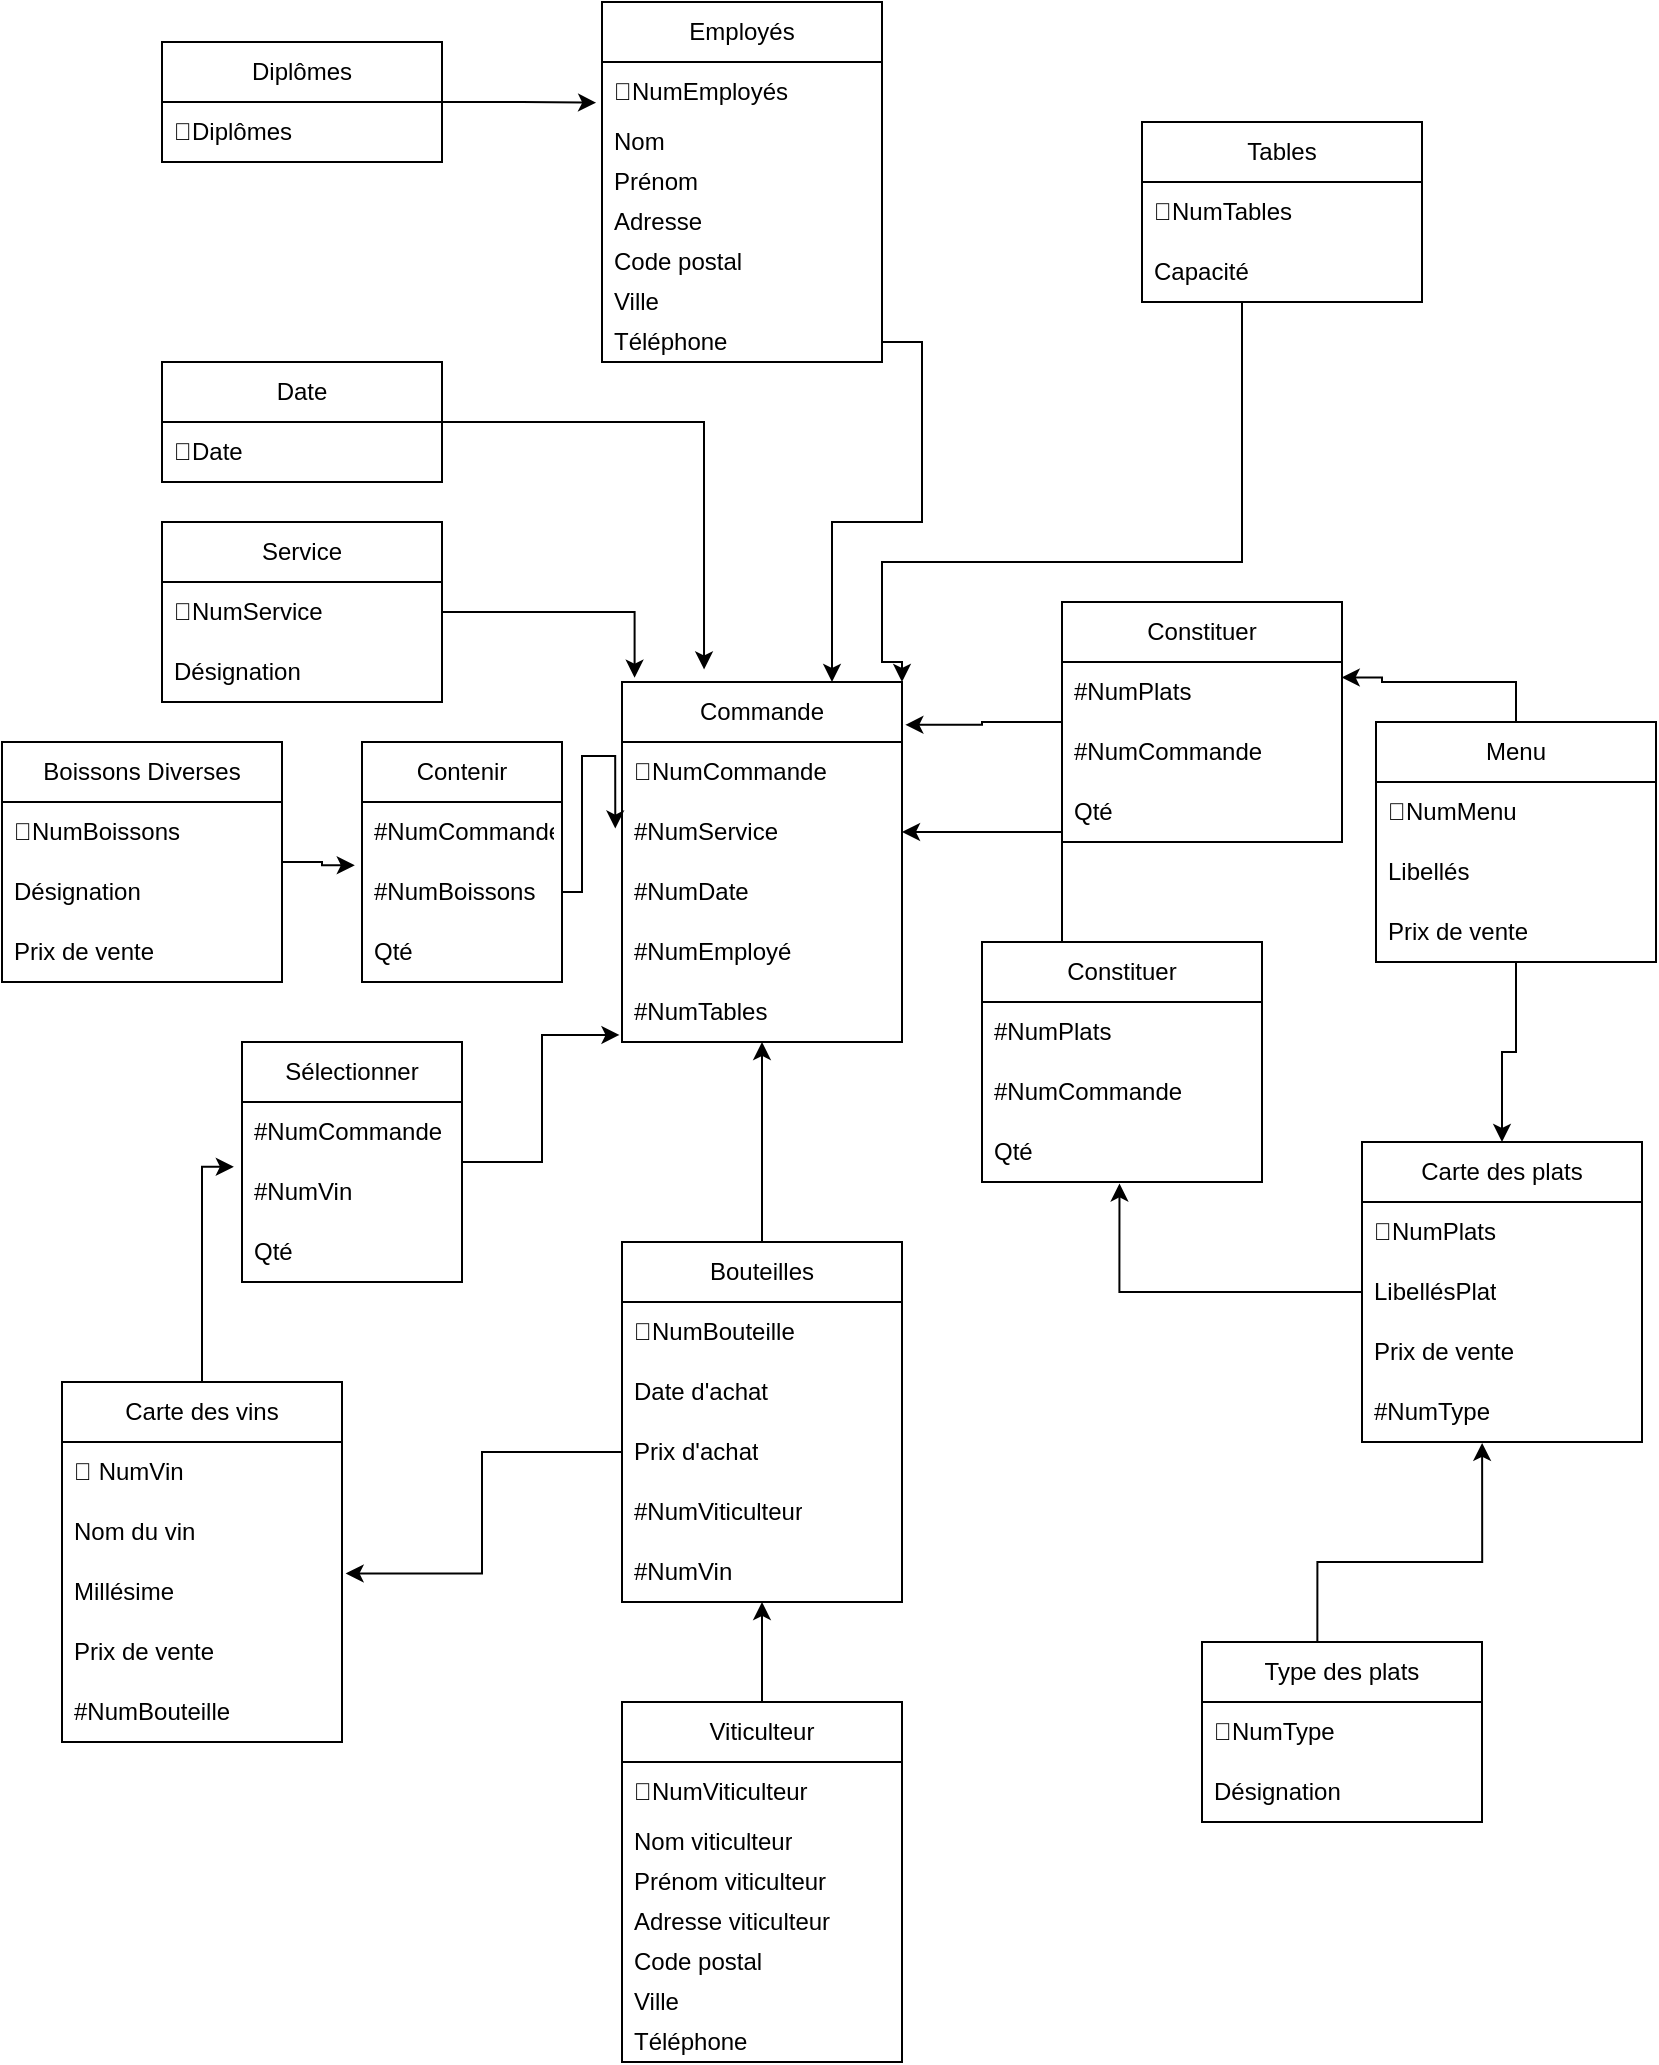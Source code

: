 <mxfile version="21.6.3" type="device">
  <diagram name="Page-1" id="NfOUrTeq0rV5Aat35N8m">
    <mxGraphModel dx="1917" dy="863" grid="1" gridSize="10" guides="1" tooltips="1" connect="1" arrows="1" fold="1" page="1" pageScale="1" pageWidth="827" pageHeight="1169" math="0" shadow="0">
      <root>
        <mxCell id="0" />
        <mxCell id="1" parent="0" />
        <mxCell id="I_y_-d5DrggXX2iTpF_o-89" style="edgeStyle=orthogonalEdgeStyle;rounded=0;orthogonalLoop=1;jettySize=auto;html=1;entryX=0.5;entryY=1;entryDx=0;entryDy=0;entryPerimeter=0;" edge="1" parent="1" source="I_y_-d5DrggXX2iTpF_o-2" target="I_y_-d5DrggXX2iTpF_o-83">
          <mxGeometry relative="1" as="geometry" />
        </mxCell>
        <mxCell id="I_y_-d5DrggXX2iTpF_o-2" value="Viticulteur" style="swimlane;fontStyle=0;childLayout=stackLayout;horizontal=1;startSize=30;horizontalStack=0;resizeParent=1;resizeParentMax=0;resizeLast=0;collapsible=1;marginBottom=0;whiteSpace=wrap;html=1;" vertex="1" parent="1">
          <mxGeometry x="310" y="890" width="140" height="180" as="geometry" />
        </mxCell>
        <mxCell id="I_y_-d5DrggXX2iTpF_o-4" value="🔑NumViticulteur" style="text;strokeColor=none;fillColor=none;align=left;verticalAlign=middle;spacingLeft=4;spacingRight=4;overflow=hidden;points=[[0,0.5],[1,0.5]];portConstraint=eastwest;rotatable=0;whiteSpace=wrap;html=1;" vertex="1" parent="I_y_-d5DrggXX2iTpF_o-2">
          <mxGeometry y="30" width="140" height="30" as="geometry" />
        </mxCell>
        <mxCell id="I_y_-d5DrggXX2iTpF_o-5" value="Nom viticulteur" style="text;strokeColor=none;fillColor=none;align=left;verticalAlign=middle;spacingLeft=4;spacingRight=4;overflow=hidden;points=[[0,0.5],[1,0.5]];portConstraint=eastwest;rotatable=0;whiteSpace=wrap;html=1;" vertex="1" parent="I_y_-d5DrggXX2iTpF_o-2">
          <mxGeometry y="60" width="140" height="20" as="geometry" />
        </mxCell>
        <mxCell id="I_y_-d5DrggXX2iTpF_o-9" value="Prénom viticulteur" style="text;strokeColor=none;fillColor=none;align=left;verticalAlign=middle;spacingLeft=4;spacingRight=4;overflow=hidden;points=[[0,0.5],[1,0.5]];portConstraint=eastwest;rotatable=0;whiteSpace=wrap;html=1;" vertex="1" parent="I_y_-d5DrggXX2iTpF_o-2">
          <mxGeometry y="80" width="140" height="20" as="geometry" />
        </mxCell>
        <mxCell id="I_y_-d5DrggXX2iTpF_o-10" value="Adresse viticulteur" style="text;strokeColor=none;fillColor=none;align=left;verticalAlign=middle;spacingLeft=4;spacingRight=4;overflow=hidden;points=[[0,0.5],[1,0.5]];portConstraint=eastwest;rotatable=0;whiteSpace=wrap;html=1;" vertex="1" parent="I_y_-d5DrggXX2iTpF_o-2">
          <mxGeometry y="100" width="140" height="20" as="geometry" />
        </mxCell>
        <mxCell id="I_y_-d5DrggXX2iTpF_o-11" value="Code postal" style="text;strokeColor=none;fillColor=none;align=left;verticalAlign=middle;spacingLeft=4;spacingRight=4;overflow=hidden;points=[[0,0.5],[1,0.5]];portConstraint=eastwest;rotatable=0;whiteSpace=wrap;html=1;" vertex="1" parent="I_y_-d5DrggXX2iTpF_o-2">
          <mxGeometry y="120" width="140" height="20" as="geometry" />
        </mxCell>
        <mxCell id="I_y_-d5DrggXX2iTpF_o-12" value="Ville" style="text;strokeColor=none;fillColor=none;align=left;verticalAlign=middle;spacingLeft=4;spacingRight=4;overflow=hidden;points=[[0,0.5],[1,0.5]];portConstraint=eastwest;rotatable=0;whiteSpace=wrap;html=1;" vertex="1" parent="I_y_-d5DrggXX2iTpF_o-2">
          <mxGeometry y="140" width="140" height="20" as="geometry" />
        </mxCell>
        <mxCell id="I_y_-d5DrggXX2iTpF_o-13" value="Téléphone" style="text;strokeColor=none;fillColor=none;align=left;verticalAlign=middle;spacingLeft=4;spacingRight=4;overflow=hidden;points=[[0,0.5],[1,0.5]];portConstraint=eastwest;rotatable=0;whiteSpace=wrap;html=1;" vertex="1" parent="I_y_-d5DrggXX2iTpF_o-2">
          <mxGeometry y="160" width="140" height="20" as="geometry" />
        </mxCell>
        <mxCell id="I_y_-d5DrggXX2iTpF_o-129" style="edgeStyle=orthogonalEdgeStyle;rounded=0;orthogonalLoop=1;jettySize=auto;html=1;entryX=0.5;entryY=1;entryDx=0;entryDy=0;entryPerimeter=0;" edge="1" parent="1" source="I_y_-d5DrggXX2iTpF_o-14" target="I_y_-d5DrggXX2iTpF_o-128">
          <mxGeometry relative="1" as="geometry">
            <mxPoint x="380" y="570" as="targetPoint" />
          </mxGeometry>
        </mxCell>
        <mxCell id="I_y_-d5DrggXX2iTpF_o-14" value="Bouteilles" style="swimlane;fontStyle=0;childLayout=stackLayout;horizontal=1;startSize=30;horizontalStack=0;resizeParent=1;resizeParentMax=0;resizeLast=0;collapsible=1;marginBottom=0;whiteSpace=wrap;html=1;" vertex="1" parent="1">
          <mxGeometry x="310" y="660" width="140" height="180" as="geometry" />
        </mxCell>
        <mxCell id="I_y_-d5DrggXX2iTpF_o-15" value="🔑NumBouteille" style="text;strokeColor=none;fillColor=none;align=left;verticalAlign=middle;spacingLeft=4;spacingRight=4;overflow=hidden;points=[[0,0.5],[1,0.5]];portConstraint=eastwest;rotatable=0;whiteSpace=wrap;html=1;" vertex="1" parent="I_y_-d5DrggXX2iTpF_o-14">
          <mxGeometry y="30" width="140" height="30" as="geometry" />
        </mxCell>
        <mxCell id="I_y_-d5DrggXX2iTpF_o-17" value="Date d&#39;achat" style="text;strokeColor=none;fillColor=none;align=left;verticalAlign=middle;spacingLeft=4;spacingRight=4;overflow=hidden;points=[[0,0.5],[1,0.5]];portConstraint=eastwest;rotatable=0;whiteSpace=wrap;html=1;" vertex="1" parent="I_y_-d5DrggXX2iTpF_o-14">
          <mxGeometry y="60" width="140" height="30" as="geometry" />
        </mxCell>
        <mxCell id="I_y_-d5DrggXX2iTpF_o-18" value="Prix d&#39;achat" style="text;strokeColor=none;fillColor=none;align=left;verticalAlign=middle;spacingLeft=4;spacingRight=4;overflow=hidden;points=[[0,0.5],[1,0.5]];portConstraint=eastwest;rotatable=0;whiteSpace=wrap;html=1;" vertex="1" parent="I_y_-d5DrggXX2iTpF_o-14">
          <mxGeometry y="90" width="140" height="30" as="geometry" />
        </mxCell>
        <mxCell id="I_y_-d5DrggXX2iTpF_o-19" value="#NumViticulteur" style="text;strokeColor=none;fillColor=none;align=left;verticalAlign=middle;spacingLeft=4;spacingRight=4;overflow=hidden;points=[[0,0.5],[1,0.5]];portConstraint=eastwest;rotatable=0;whiteSpace=wrap;html=1;" vertex="1" parent="I_y_-d5DrggXX2iTpF_o-14">
          <mxGeometry y="120" width="140" height="30" as="geometry" />
        </mxCell>
        <mxCell id="I_y_-d5DrggXX2iTpF_o-83" value="#NumVin" style="text;strokeColor=none;fillColor=none;align=left;verticalAlign=middle;spacingLeft=4;spacingRight=4;overflow=hidden;points=[[0,0.5],[1,0.5]];portConstraint=eastwest;rotatable=0;whiteSpace=wrap;html=1;" vertex="1" parent="I_y_-d5DrggXX2iTpF_o-14">
          <mxGeometry y="150" width="140" height="30" as="geometry" />
        </mxCell>
        <mxCell id="I_y_-d5DrggXX2iTpF_o-108" style="edgeStyle=orthogonalEdgeStyle;rounded=0;orthogonalLoop=1;jettySize=auto;html=1;entryX=-0.037;entryY=0.08;entryDx=0;entryDy=0;entryPerimeter=0;" edge="1" parent="1" source="I_y_-d5DrggXX2iTpF_o-20" target="I_y_-d5DrggXX2iTpF_o-106">
          <mxGeometry relative="1" as="geometry" />
        </mxCell>
        <mxCell id="I_y_-d5DrggXX2iTpF_o-20" value="Carte des vins" style="swimlane;fontStyle=0;childLayout=stackLayout;horizontal=1;startSize=30;horizontalStack=0;resizeParent=1;resizeParentMax=0;resizeLast=0;collapsible=1;marginBottom=0;whiteSpace=wrap;html=1;" vertex="1" parent="1">
          <mxGeometry x="30" y="730" width="140" height="180" as="geometry" />
        </mxCell>
        <mxCell id="I_y_-d5DrggXX2iTpF_o-22" value="🔑 NumVin" style="text;strokeColor=none;fillColor=none;align=left;verticalAlign=middle;spacingLeft=4;spacingRight=4;overflow=hidden;points=[[0,0.5],[1,0.5]];portConstraint=eastwest;rotatable=0;whiteSpace=wrap;html=1;" vertex="1" parent="I_y_-d5DrggXX2iTpF_o-20">
          <mxGeometry y="30" width="140" height="30" as="geometry" />
        </mxCell>
        <mxCell id="I_y_-d5DrggXX2iTpF_o-23" value="Nom du vin" style="text;strokeColor=none;fillColor=none;align=left;verticalAlign=middle;spacingLeft=4;spacingRight=4;overflow=hidden;points=[[0,0.5],[1,0.5]];portConstraint=eastwest;rotatable=0;whiteSpace=wrap;html=1;" vertex="1" parent="I_y_-d5DrggXX2iTpF_o-20">
          <mxGeometry y="60" width="140" height="30" as="geometry" />
        </mxCell>
        <mxCell id="I_y_-d5DrggXX2iTpF_o-24" value="Millésime" style="text;strokeColor=none;fillColor=none;align=left;verticalAlign=middle;spacingLeft=4;spacingRight=4;overflow=hidden;points=[[0,0.5],[1,0.5]];portConstraint=eastwest;rotatable=0;whiteSpace=wrap;html=1;" vertex="1" parent="I_y_-d5DrggXX2iTpF_o-20">
          <mxGeometry y="90" width="140" height="30" as="geometry" />
        </mxCell>
        <mxCell id="I_y_-d5DrggXX2iTpF_o-25" value="Prix de vente" style="text;strokeColor=none;fillColor=none;align=left;verticalAlign=middle;spacingLeft=4;spacingRight=4;overflow=hidden;points=[[0,0.5],[1,0.5]];portConstraint=eastwest;rotatable=0;whiteSpace=wrap;html=1;" vertex="1" parent="I_y_-d5DrggXX2iTpF_o-20">
          <mxGeometry y="120" width="140" height="30" as="geometry" />
        </mxCell>
        <mxCell id="I_y_-d5DrggXX2iTpF_o-33" value="#NumBouteille" style="text;strokeColor=none;fillColor=none;align=left;verticalAlign=middle;spacingLeft=4;spacingRight=4;overflow=hidden;points=[[0,0.5],[1,0.5]];portConstraint=eastwest;rotatable=0;whiteSpace=wrap;html=1;" vertex="1" parent="I_y_-d5DrggXX2iTpF_o-20">
          <mxGeometry y="150" width="140" height="30" as="geometry" />
        </mxCell>
        <mxCell id="I_y_-d5DrggXX2iTpF_o-26" value="Commande" style="swimlane;fontStyle=0;childLayout=stackLayout;horizontal=1;startSize=30;horizontalStack=0;resizeParent=1;resizeParentMax=0;resizeLast=0;collapsible=1;marginBottom=0;whiteSpace=wrap;html=1;" vertex="1" parent="1">
          <mxGeometry x="310" y="380" width="140" height="180" as="geometry" />
        </mxCell>
        <mxCell id="I_y_-d5DrggXX2iTpF_o-27" value="🔑NumCommande" style="text;strokeColor=none;fillColor=none;align=left;verticalAlign=middle;spacingLeft=4;spacingRight=4;overflow=hidden;points=[[0,0.5],[1,0.5]];portConstraint=eastwest;rotatable=0;whiteSpace=wrap;html=1;" vertex="1" parent="I_y_-d5DrggXX2iTpF_o-26">
          <mxGeometry y="30" width="140" height="30" as="geometry" />
        </mxCell>
        <mxCell id="I_y_-d5DrggXX2iTpF_o-125" value="#NumService" style="text;strokeColor=none;fillColor=none;align=left;verticalAlign=middle;spacingLeft=4;spacingRight=4;overflow=hidden;points=[[0,0.5],[1,0.5]];portConstraint=eastwest;rotatable=0;whiteSpace=wrap;html=1;" vertex="1" parent="I_y_-d5DrggXX2iTpF_o-26">
          <mxGeometry y="60" width="140" height="30" as="geometry" />
        </mxCell>
        <mxCell id="I_y_-d5DrggXX2iTpF_o-126" value="#NumDate" style="text;strokeColor=none;fillColor=none;align=left;verticalAlign=middle;spacingLeft=4;spacingRight=4;overflow=hidden;points=[[0,0.5],[1,0.5]];portConstraint=eastwest;rotatable=0;whiteSpace=wrap;html=1;" vertex="1" parent="I_y_-d5DrggXX2iTpF_o-26">
          <mxGeometry y="90" width="140" height="30" as="geometry" />
        </mxCell>
        <mxCell id="I_y_-d5DrggXX2iTpF_o-127" value="#NumEmployé" style="text;strokeColor=none;fillColor=none;align=left;verticalAlign=middle;spacingLeft=4;spacingRight=4;overflow=hidden;points=[[0,0.5],[1,0.5]];portConstraint=eastwest;rotatable=0;whiteSpace=wrap;html=1;" vertex="1" parent="I_y_-d5DrggXX2iTpF_o-26">
          <mxGeometry y="120" width="140" height="30" as="geometry" />
        </mxCell>
        <mxCell id="I_y_-d5DrggXX2iTpF_o-128" value="#NumTables" style="text;strokeColor=none;fillColor=none;align=left;verticalAlign=middle;spacingLeft=4;spacingRight=4;overflow=hidden;points=[[0,0.5],[1,0.5]];portConstraint=eastwest;rotatable=0;whiteSpace=wrap;html=1;" vertex="1" parent="I_y_-d5DrggXX2iTpF_o-26">
          <mxGeometry y="150" width="140" height="30" as="geometry" />
        </mxCell>
        <mxCell id="I_y_-d5DrggXX2iTpF_o-116" style="edgeStyle=orthogonalEdgeStyle;rounded=0;orthogonalLoop=1;jettySize=auto;html=1;entryX=-0.036;entryY=0.054;entryDx=0;entryDy=0;entryPerimeter=0;" edge="1" parent="1" source="I_y_-d5DrggXX2iTpF_o-34" target="I_y_-d5DrggXX2iTpF_o-114">
          <mxGeometry relative="1" as="geometry" />
        </mxCell>
        <mxCell id="I_y_-d5DrggXX2iTpF_o-34" value="Boissons Diverses" style="swimlane;fontStyle=0;childLayout=stackLayout;horizontal=1;startSize=30;horizontalStack=0;resizeParent=1;resizeParentMax=0;resizeLast=0;collapsible=1;marginBottom=0;whiteSpace=wrap;html=1;" vertex="1" parent="1">
          <mxGeometry y="410" width="140" height="120" as="geometry" />
        </mxCell>
        <mxCell id="I_y_-d5DrggXX2iTpF_o-35" value="🔑NumBoissons" style="text;strokeColor=none;fillColor=none;align=left;verticalAlign=middle;spacingLeft=4;spacingRight=4;overflow=hidden;points=[[0,0.5],[1,0.5]];portConstraint=eastwest;rotatable=0;whiteSpace=wrap;html=1;" vertex="1" parent="I_y_-d5DrggXX2iTpF_o-34">
          <mxGeometry y="30" width="140" height="30" as="geometry" />
        </mxCell>
        <mxCell id="I_y_-d5DrggXX2iTpF_o-36" value="Désignation" style="text;strokeColor=none;fillColor=none;align=left;verticalAlign=middle;spacingLeft=4;spacingRight=4;overflow=hidden;points=[[0,0.5],[1,0.5]];portConstraint=eastwest;rotatable=0;whiteSpace=wrap;html=1;" vertex="1" parent="I_y_-d5DrggXX2iTpF_o-34">
          <mxGeometry y="60" width="140" height="30" as="geometry" />
        </mxCell>
        <mxCell id="I_y_-d5DrggXX2iTpF_o-42" value="Prix de vente" style="text;strokeColor=none;fillColor=none;align=left;verticalAlign=middle;spacingLeft=4;spacingRight=4;overflow=hidden;points=[[0,0.5],[1,0.5]];portConstraint=eastwest;rotatable=0;whiteSpace=wrap;html=1;" vertex="1" parent="I_y_-d5DrggXX2iTpF_o-34">
          <mxGeometry y="90" width="140" height="30" as="geometry" />
        </mxCell>
        <mxCell id="I_y_-d5DrggXX2iTpF_o-44" value="Service" style="swimlane;fontStyle=0;childLayout=stackLayout;horizontal=1;startSize=30;horizontalStack=0;resizeParent=1;resizeParentMax=0;resizeLast=0;collapsible=1;marginBottom=0;whiteSpace=wrap;html=1;" vertex="1" parent="1">
          <mxGeometry x="80" y="300" width="140" height="90" as="geometry" />
        </mxCell>
        <mxCell id="I_y_-d5DrggXX2iTpF_o-45" value="🔑NumService" style="text;strokeColor=none;fillColor=none;align=left;verticalAlign=middle;spacingLeft=4;spacingRight=4;overflow=hidden;points=[[0,0.5],[1,0.5]];portConstraint=eastwest;rotatable=0;whiteSpace=wrap;html=1;" vertex="1" parent="I_y_-d5DrggXX2iTpF_o-44">
          <mxGeometry y="30" width="140" height="30" as="geometry" />
        </mxCell>
        <mxCell id="I_y_-d5DrggXX2iTpF_o-46" value="Désignation" style="text;strokeColor=none;fillColor=none;align=left;verticalAlign=middle;spacingLeft=4;spacingRight=4;overflow=hidden;points=[[0,0.5],[1,0.5]];portConstraint=eastwest;rotatable=0;whiteSpace=wrap;html=1;" vertex="1" parent="I_y_-d5DrggXX2iTpF_o-44">
          <mxGeometry y="60" width="140" height="30" as="geometry" />
        </mxCell>
        <mxCell id="I_y_-d5DrggXX2iTpF_o-96" style="edgeStyle=orthogonalEdgeStyle;rounded=0;orthogonalLoop=1;jettySize=auto;html=1;entryX=0.293;entryY=-0.035;entryDx=0;entryDy=0;entryPerimeter=0;" edge="1" parent="1" source="I_y_-d5DrggXX2iTpF_o-49" target="I_y_-d5DrggXX2iTpF_o-26">
          <mxGeometry relative="1" as="geometry" />
        </mxCell>
        <mxCell id="I_y_-d5DrggXX2iTpF_o-49" value="Date" style="swimlane;fontStyle=0;childLayout=stackLayout;horizontal=1;startSize=30;horizontalStack=0;resizeParent=1;resizeParentMax=0;resizeLast=0;collapsible=1;marginBottom=0;whiteSpace=wrap;html=1;" vertex="1" parent="1">
          <mxGeometry x="80" y="220" width="140" height="60" as="geometry" />
        </mxCell>
        <mxCell id="I_y_-d5DrggXX2iTpF_o-50" value="🔑Date" style="text;strokeColor=none;fillColor=none;align=left;verticalAlign=middle;spacingLeft=4;spacingRight=4;overflow=hidden;points=[[0,0.5],[1,0.5]];portConstraint=eastwest;rotatable=0;whiteSpace=wrap;html=1;" vertex="1" parent="I_y_-d5DrggXX2iTpF_o-49">
          <mxGeometry y="30" width="140" height="30" as="geometry" />
        </mxCell>
        <mxCell id="I_y_-d5DrggXX2iTpF_o-54" value="Employés" style="swimlane;fontStyle=0;childLayout=stackLayout;horizontal=1;startSize=30;horizontalStack=0;resizeParent=1;resizeParentMax=0;resizeLast=0;collapsible=1;marginBottom=0;whiteSpace=wrap;html=1;" vertex="1" parent="1">
          <mxGeometry x="300" y="40" width="140" height="180" as="geometry" />
        </mxCell>
        <mxCell id="I_y_-d5DrggXX2iTpF_o-55" value="🔑NumEmployés" style="text;strokeColor=none;fillColor=none;align=left;verticalAlign=middle;spacingLeft=4;spacingRight=4;overflow=hidden;points=[[0,0.5],[1,0.5]];portConstraint=eastwest;rotatable=0;whiteSpace=wrap;html=1;" vertex="1" parent="I_y_-d5DrggXX2iTpF_o-54">
          <mxGeometry y="30" width="140" height="30" as="geometry" />
        </mxCell>
        <mxCell id="I_y_-d5DrggXX2iTpF_o-56" value="Nom&amp;nbsp;" style="text;strokeColor=none;fillColor=none;align=left;verticalAlign=middle;spacingLeft=4;spacingRight=4;overflow=hidden;points=[[0,0.5],[1,0.5]];portConstraint=eastwest;rotatable=0;whiteSpace=wrap;html=1;" vertex="1" parent="I_y_-d5DrggXX2iTpF_o-54">
          <mxGeometry y="60" width="140" height="20" as="geometry" />
        </mxCell>
        <mxCell id="I_y_-d5DrggXX2iTpF_o-57" value="Prénom&amp;nbsp;" style="text;strokeColor=none;fillColor=none;align=left;verticalAlign=middle;spacingLeft=4;spacingRight=4;overflow=hidden;points=[[0,0.5],[1,0.5]];portConstraint=eastwest;rotatable=0;whiteSpace=wrap;html=1;" vertex="1" parent="I_y_-d5DrggXX2iTpF_o-54">
          <mxGeometry y="80" width="140" height="20" as="geometry" />
        </mxCell>
        <mxCell id="I_y_-d5DrggXX2iTpF_o-58" value="Adresse&amp;nbsp;" style="text;strokeColor=none;fillColor=none;align=left;verticalAlign=middle;spacingLeft=4;spacingRight=4;overflow=hidden;points=[[0,0.5],[1,0.5]];portConstraint=eastwest;rotatable=0;whiteSpace=wrap;html=1;" vertex="1" parent="I_y_-d5DrggXX2iTpF_o-54">
          <mxGeometry y="100" width="140" height="20" as="geometry" />
        </mxCell>
        <mxCell id="I_y_-d5DrggXX2iTpF_o-59" value="Code postal" style="text;strokeColor=none;fillColor=none;align=left;verticalAlign=middle;spacingLeft=4;spacingRight=4;overflow=hidden;points=[[0,0.5],[1,0.5]];portConstraint=eastwest;rotatable=0;whiteSpace=wrap;html=1;" vertex="1" parent="I_y_-d5DrggXX2iTpF_o-54">
          <mxGeometry y="120" width="140" height="20" as="geometry" />
        </mxCell>
        <mxCell id="I_y_-d5DrggXX2iTpF_o-60" value="Ville" style="text;strokeColor=none;fillColor=none;align=left;verticalAlign=middle;spacingLeft=4;spacingRight=4;overflow=hidden;points=[[0,0.5],[1,0.5]];portConstraint=eastwest;rotatable=0;whiteSpace=wrap;html=1;" vertex="1" parent="I_y_-d5DrggXX2iTpF_o-54">
          <mxGeometry y="140" width="140" height="20" as="geometry" />
        </mxCell>
        <mxCell id="I_y_-d5DrggXX2iTpF_o-61" value="Téléphone" style="text;strokeColor=none;fillColor=none;align=left;verticalAlign=middle;spacingLeft=4;spacingRight=4;overflow=hidden;points=[[0,0.5],[1,0.5]];portConstraint=eastwest;rotatable=0;whiteSpace=wrap;html=1;" vertex="1" parent="I_y_-d5DrggXX2iTpF_o-54">
          <mxGeometry y="160" width="140" height="20" as="geometry" />
        </mxCell>
        <mxCell id="I_y_-d5DrggXX2iTpF_o-97" style="edgeStyle=orthogonalEdgeStyle;rounded=0;orthogonalLoop=1;jettySize=auto;html=1;entryX=-0.021;entryY=0.679;entryDx=0;entryDy=0;entryPerimeter=0;" edge="1" parent="1" source="I_y_-d5DrggXX2iTpF_o-63" target="I_y_-d5DrggXX2iTpF_o-55">
          <mxGeometry relative="1" as="geometry" />
        </mxCell>
        <mxCell id="I_y_-d5DrggXX2iTpF_o-63" value="Diplômes" style="swimlane;fontStyle=0;childLayout=stackLayout;horizontal=1;startSize=30;horizontalStack=0;resizeParent=1;resizeParentMax=0;resizeLast=0;collapsible=1;marginBottom=0;whiteSpace=wrap;html=1;" vertex="1" parent="1">
          <mxGeometry x="80" y="60" width="140" height="60" as="geometry" />
        </mxCell>
        <mxCell id="I_y_-d5DrggXX2iTpF_o-64" value="🔑Diplômes" style="text;strokeColor=none;fillColor=none;align=left;verticalAlign=middle;spacingLeft=4;spacingRight=4;overflow=hidden;points=[[0,0.5],[1,0.5]];portConstraint=eastwest;rotatable=0;whiteSpace=wrap;html=1;" vertex="1" parent="I_y_-d5DrggXX2iTpF_o-63">
          <mxGeometry y="30" width="140" height="30" as="geometry" />
        </mxCell>
        <mxCell id="I_y_-d5DrggXX2iTpF_o-131" style="edgeStyle=orthogonalEdgeStyle;rounded=0;orthogonalLoop=1;jettySize=auto;html=1;exitX=0.412;exitY=0.017;exitDx=0;exitDy=0;exitPerimeter=0;entryX=0.429;entryY=1.015;entryDx=0;entryDy=0;entryPerimeter=0;" edge="1" parent="1" source="I_y_-d5DrggXX2iTpF_o-66" target="I_y_-d5DrggXX2iTpF_o-130">
          <mxGeometry relative="1" as="geometry">
            <mxPoint x="650" y="740" as="targetPoint" />
            <mxPoint x="659.75" y="795" as="sourcePoint" />
            <Array as="points">
              <mxPoint x="658" y="820" />
              <mxPoint x="740" y="820" />
            </Array>
          </mxGeometry>
        </mxCell>
        <mxCell id="I_y_-d5DrggXX2iTpF_o-66" value="Type des plats" style="swimlane;fontStyle=0;childLayout=stackLayout;horizontal=1;startSize=30;horizontalStack=0;resizeParent=1;resizeParentMax=0;resizeLast=0;collapsible=1;marginBottom=0;whiteSpace=wrap;html=1;" vertex="1" parent="1">
          <mxGeometry x="600" y="860" width="140" height="90" as="geometry" />
        </mxCell>
        <mxCell id="I_y_-d5DrggXX2iTpF_o-67" value="🔑NumType" style="text;strokeColor=none;fillColor=none;align=left;verticalAlign=middle;spacingLeft=4;spacingRight=4;overflow=hidden;points=[[0,0.5],[1,0.5]];portConstraint=eastwest;rotatable=0;whiteSpace=wrap;html=1;" vertex="1" parent="I_y_-d5DrggXX2iTpF_o-66">
          <mxGeometry y="30" width="140" height="30" as="geometry" />
        </mxCell>
        <mxCell id="I_y_-d5DrggXX2iTpF_o-68" value="Désignation" style="text;strokeColor=none;fillColor=none;align=left;verticalAlign=middle;spacingLeft=4;spacingRight=4;overflow=hidden;points=[[0,0.5],[1,0.5]];portConstraint=eastwest;rotatable=0;whiteSpace=wrap;html=1;" vertex="1" parent="I_y_-d5DrggXX2iTpF_o-66">
          <mxGeometry y="60" width="140" height="30" as="geometry" />
        </mxCell>
        <mxCell id="I_y_-d5DrggXX2iTpF_o-70" value="Carte des plats" style="swimlane;fontStyle=0;childLayout=stackLayout;horizontal=1;startSize=30;horizontalStack=0;resizeParent=1;resizeParentMax=0;resizeLast=0;collapsible=1;marginBottom=0;whiteSpace=wrap;html=1;" vertex="1" parent="1">
          <mxGeometry x="680" y="610" width="140" height="150" as="geometry" />
        </mxCell>
        <mxCell id="I_y_-d5DrggXX2iTpF_o-71" value="🔑NumPlats" style="text;strokeColor=none;fillColor=none;align=left;verticalAlign=middle;spacingLeft=4;spacingRight=4;overflow=hidden;points=[[0,0.5],[1,0.5]];portConstraint=eastwest;rotatable=0;whiteSpace=wrap;html=1;" vertex="1" parent="I_y_-d5DrggXX2iTpF_o-70">
          <mxGeometry y="30" width="140" height="30" as="geometry" />
        </mxCell>
        <mxCell id="I_y_-d5DrggXX2iTpF_o-72" value="LibellésPlat" style="text;strokeColor=none;fillColor=none;align=left;verticalAlign=middle;spacingLeft=4;spacingRight=4;overflow=hidden;points=[[0,0.5],[1,0.5]];portConstraint=eastwest;rotatable=0;whiteSpace=wrap;html=1;" vertex="1" parent="I_y_-d5DrggXX2iTpF_o-70">
          <mxGeometry y="60" width="140" height="30" as="geometry" />
        </mxCell>
        <mxCell id="I_y_-d5DrggXX2iTpF_o-73" value="Prix de vente" style="text;strokeColor=none;fillColor=none;align=left;verticalAlign=middle;spacingLeft=4;spacingRight=4;overflow=hidden;points=[[0,0.5],[1,0.5]];portConstraint=eastwest;rotatable=0;whiteSpace=wrap;html=1;" vertex="1" parent="I_y_-d5DrggXX2iTpF_o-70">
          <mxGeometry y="90" width="140" height="30" as="geometry" />
        </mxCell>
        <mxCell id="I_y_-d5DrggXX2iTpF_o-130" value="#NumType" style="text;strokeColor=none;fillColor=none;align=left;verticalAlign=middle;spacingLeft=4;spacingRight=4;overflow=hidden;points=[[0,0.5],[1,0.5]];portConstraint=eastwest;rotatable=0;whiteSpace=wrap;html=1;" vertex="1" parent="I_y_-d5DrggXX2iTpF_o-70">
          <mxGeometry y="120" width="140" height="30" as="geometry" />
        </mxCell>
        <mxCell id="I_y_-d5DrggXX2iTpF_o-86" style="edgeStyle=orthogonalEdgeStyle;rounded=0;orthogonalLoop=1;jettySize=auto;html=1;entryX=0.5;entryY=0;entryDx=0;entryDy=0;" edge="1" parent="1" source="I_y_-d5DrggXX2iTpF_o-77" target="I_y_-d5DrggXX2iTpF_o-70">
          <mxGeometry relative="1" as="geometry" />
        </mxCell>
        <mxCell id="I_y_-d5DrggXX2iTpF_o-145" style="edgeStyle=orthogonalEdgeStyle;rounded=0;orthogonalLoop=1;jettySize=auto;html=1;entryX=0.999;entryY=0.257;entryDx=0;entryDy=0;entryPerimeter=0;exitX=0.5;exitY=0;exitDx=0;exitDy=0;" edge="1" parent="1" source="I_y_-d5DrggXX2iTpF_o-77" target="I_y_-d5DrggXX2iTpF_o-140">
          <mxGeometry relative="1" as="geometry">
            <Array as="points">
              <mxPoint x="757" y="380" />
              <mxPoint x="690" y="380" />
              <mxPoint x="690" y="378" />
            </Array>
          </mxGeometry>
        </mxCell>
        <mxCell id="I_y_-d5DrggXX2iTpF_o-77" value="Menu" style="swimlane;fontStyle=0;childLayout=stackLayout;horizontal=1;startSize=30;horizontalStack=0;resizeParent=1;resizeParentMax=0;resizeLast=0;collapsible=1;marginBottom=0;whiteSpace=wrap;html=1;" vertex="1" parent="1">
          <mxGeometry x="687" y="400" width="140" height="120" as="geometry" />
        </mxCell>
        <mxCell id="I_y_-d5DrggXX2iTpF_o-78" value="🔑NumMenu" style="text;strokeColor=none;fillColor=none;align=left;verticalAlign=middle;spacingLeft=4;spacingRight=4;overflow=hidden;points=[[0,0.5],[1,0.5]];portConstraint=eastwest;rotatable=0;whiteSpace=wrap;html=1;" vertex="1" parent="I_y_-d5DrggXX2iTpF_o-77">
          <mxGeometry y="30" width="140" height="30" as="geometry" />
        </mxCell>
        <mxCell id="I_y_-d5DrggXX2iTpF_o-79" value="Libellés" style="text;strokeColor=none;fillColor=none;align=left;verticalAlign=middle;spacingLeft=4;spacingRight=4;overflow=hidden;points=[[0,0.5],[1,0.5]];portConstraint=eastwest;rotatable=0;whiteSpace=wrap;html=1;" vertex="1" parent="I_y_-d5DrggXX2iTpF_o-77">
          <mxGeometry y="60" width="140" height="30" as="geometry" />
        </mxCell>
        <mxCell id="I_y_-d5DrggXX2iTpF_o-80" value="Prix de vente" style="text;strokeColor=none;fillColor=none;align=left;verticalAlign=middle;spacingLeft=4;spacingRight=4;overflow=hidden;points=[[0,0.5],[1,0.5]];portConstraint=eastwest;rotatable=0;whiteSpace=wrap;html=1;" vertex="1" parent="I_y_-d5DrggXX2iTpF_o-77">
          <mxGeometry y="90" width="140" height="30" as="geometry" />
        </mxCell>
        <mxCell id="I_y_-d5DrggXX2iTpF_o-95" style="edgeStyle=orthogonalEdgeStyle;rounded=0;orthogonalLoop=1;jettySize=auto;html=1;entryX=0.045;entryY=-0.012;entryDx=0;entryDy=0;entryPerimeter=0;" edge="1" parent="1" source="I_y_-d5DrggXX2iTpF_o-45" target="I_y_-d5DrggXX2iTpF_o-26">
          <mxGeometry relative="1" as="geometry" />
        </mxCell>
        <mxCell id="I_y_-d5DrggXX2iTpF_o-98" style="edgeStyle=orthogonalEdgeStyle;rounded=0;orthogonalLoop=1;jettySize=auto;html=1;entryX=0.75;entryY=0;entryDx=0;entryDy=0;" edge="1" parent="1" source="I_y_-d5DrggXX2iTpF_o-61" target="I_y_-d5DrggXX2iTpF_o-26">
          <mxGeometry relative="1" as="geometry" />
        </mxCell>
        <mxCell id="I_y_-d5DrggXX2iTpF_o-102" style="edgeStyle=orthogonalEdgeStyle;rounded=0;orthogonalLoop=1;jettySize=auto;html=1;entryX=1;entryY=0;entryDx=0;entryDy=0;" edge="1" parent="1" source="I_y_-d5DrggXX2iTpF_o-99" target="I_y_-d5DrggXX2iTpF_o-26">
          <mxGeometry relative="1" as="geometry">
            <Array as="points">
              <mxPoint x="620" y="320" />
              <mxPoint x="440" y="320" />
              <mxPoint x="440" y="370" />
              <mxPoint x="450" y="370" />
            </Array>
          </mxGeometry>
        </mxCell>
        <mxCell id="I_y_-d5DrggXX2iTpF_o-99" value="Tables" style="swimlane;fontStyle=0;childLayout=stackLayout;horizontal=1;startSize=30;horizontalStack=0;resizeParent=1;resizeParentMax=0;resizeLast=0;collapsible=1;marginBottom=0;whiteSpace=wrap;html=1;" vertex="1" parent="1">
          <mxGeometry x="570" y="100" width="140" height="90" as="geometry" />
        </mxCell>
        <mxCell id="I_y_-d5DrggXX2iTpF_o-100" value="🔑NumTables" style="text;strokeColor=none;fillColor=none;align=left;verticalAlign=middle;spacingLeft=4;spacingRight=4;overflow=hidden;points=[[0,0.5],[1,0.5]];portConstraint=eastwest;rotatable=0;whiteSpace=wrap;html=1;" vertex="1" parent="I_y_-d5DrggXX2iTpF_o-99">
          <mxGeometry y="30" width="140" height="30" as="geometry" />
        </mxCell>
        <mxCell id="I_y_-d5DrggXX2iTpF_o-101" value="Capacité" style="text;strokeColor=none;fillColor=none;align=left;verticalAlign=middle;spacingLeft=4;spacingRight=4;overflow=hidden;points=[[0,0.5],[1,0.5]];portConstraint=eastwest;rotatable=0;whiteSpace=wrap;html=1;" vertex="1" parent="I_y_-d5DrggXX2iTpF_o-99">
          <mxGeometry y="60" width="140" height="30" as="geometry" />
        </mxCell>
        <mxCell id="I_y_-d5DrggXX2iTpF_o-103" style="edgeStyle=orthogonalEdgeStyle;rounded=0;orthogonalLoop=1;jettySize=auto;html=1;entryX=1.013;entryY=0.19;entryDx=0;entryDy=0;entryPerimeter=0;" edge="1" parent="1" source="I_y_-d5DrggXX2iTpF_o-18" target="I_y_-d5DrggXX2iTpF_o-24">
          <mxGeometry relative="1" as="geometry" />
        </mxCell>
        <mxCell id="I_y_-d5DrggXX2iTpF_o-123" style="edgeStyle=orthogonalEdgeStyle;rounded=0;orthogonalLoop=1;jettySize=auto;html=1;entryX=-0.009;entryY=0.882;entryDx=0;entryDy=0;entryPerimeter=0;" edge="1" parent="1" source="I_y_-d5DrggXX2iTpF_o-104" target="I_y_-d5DrggXX2iTpF_o-128">
          <mxGeometry relative="1" as="geometry">
            <mxPoint x="340" y="530" as="targetPoint" />
          </mxGeometry>
        </mxCell>
        <mxCell id="I_y_-d5DrggXX2iTpF_o-104" value="Sélectionner" style="swimlane;fontStyle=0;childLayout=stackLayout;horizontal=1;startSize=30;horizontalStack=0;resizeParent=1;resizeParentMax=0;resizeLast=0;collapsible=1;marginBottom=0;whiteSpace=wrap;html=1;" vertex="1" parent="1">
          <mxGeometry x="120" y="560" width="110" height="120" as="geometry" />
        </mxCell>
        <mxCell id="I_y_-d5DrggXX2iTpF_o-105" value="#NumCommande" style="text;strokeColor=none;fillColor=none;align=left;verticalAlign=middle;spacingLeft=4;spacingRight=4;overflow=hidden;points=[[0,0.5],[1,0.5]];portConstraint=eastwest;rotatable=0;whiteSpace=wrap;html=1;" vertex="1" parent="I_y_-d5DrggXX2iTpF_o-104">
          <mxGeometry y="30" width="110" height="30" as="geometry" />
        </mxCell>
        <mxCell id="I_y_-d5DrggXX2iTpF_o-106" value="#NumVin" style="text;strokeColor=none;fillColor=none;align=left;verticalAlign=middle;spacingLeft=4;spacingRight=4;overflow=hidden;points=[[0,0.5],[1,0.5]];portConstraint=eastwest;rotatable=0;whiteSpace=wrap;html=1;" vertex="1" parent="I_y_-d5DrggXX2iTpF_o-104">
          <mxGeometry y="60" width="110" height="30" as="geometry" />
        </mxCell>
        <mxCell id="I_y_-d5DrggXX2iTpF_o-107" value="Qté" style="text;strokeColor=none;fillColor=none;align=left;verticalAlign=middle;spacingLeft=4;spacingRight=4;overflow=hidden;points=[[0,0.5],[1,0.5]];portConstraint=eastwest;rotatable=0;whiteSpace=wrap;html=1;" vertex="1" parent="I_y_-d5DrggXX2iTpF_o-104">
          <mxGeometry y="90" width="110" height="30" as="geometry" />
        </mxCell>
        <mxCell id="I_y_-d5DrggXX2iTpF_o-110" value="Contenir" style="swimlane;fontStyle=0;childLayout=stackLayout;horizontal=1;startSize=30;horizontalStack=0;resizeParent=1;resizeParentMax=0;resizeLast=0;collapsible=1;marginBottom=0;whiteSpace=wrap;html=1;" vertex="1" parent="1">
          <mxGeometry x="180" y="410" width="100" height="120" as="geometry" />
        </mxCell>
        <mxCell id="I_y_-d5DrggXX2iTpF_o-111" value="#NumCommande" style="text;strokeColor=none;fillColor=none;align=left;verticalAlign=middle;spacingLeft=4;spacingRight=4;overflow=hidden;points=[[0,0.5],[1,0.5]];portConstraint=eastwest;rotatable=0;whiteSpace=wrap;html=1;" vertex="1" parent="I_y_-d5DrggXX2iTpF_o-110">
          <mxGeometry y="30" width="100" height="30" as="geometry" />
        </mxCell>
        <mxCell id="I_y_-d5DrggXX2iTpF_o-114" value="#NumBoissons" style="text;strokeColor=none;fillColor=none;align=left;verticalAlign=middle;spacingLeft=4;spacingRight=4;overflow=hidden;points=[[0,0.5],[1,0.5]];portConstraint=eastwest;rotatable=0;whiteSpace=wrap;html=1;" vertex="1" parent="I_y_-d5DrggXX2iTpF_o-110">
          <mxGeometry y="60" width="100" height="30" as="geometry" />
        </mxCell>
        <mxCell id="I_y_-d5DrggXX2iTpF_o-115" value="Qté" style="text;strokeColor=none;fillColor=none;align=left;verticalAlign=middle;spacingLeft=4;spacingRight=4;overflow=hidden;points=[[0,0.5],[1,0.5]];portConstraint=eastwest;rotatable=0;whiteSpace=wrap;html=1;" vertex="1" parent="I_y_-d5DrggXX2iTpF_o-110">
          <mxGeometry y="90" width="100" height="30" as="geometry" />
        </mxCell>
        <mxCell id="I_y_-d5DrggXX2iTpF_o-117" style="edgeStyle=orthogonalEdgeStyle;rounded=0;orthogonalLoop=1;jettySize=auto;html=1;entryX=-0.024;entryY=0.407;entryDx=0;entryDy=0;entryPerimeter=0;" edge="1" parent="1" source="I_y_-d5DrggXX2iTpF_o-114" target="I_y_-d5DrggXX2iTpF_o-26">
          <mxGeometry relative="1" as="geometry">
            <Array as="points">
              <mxPoint x="290" y="485" />
              <mxPoint x="290" y="417" />
            </Array>
          </mxGeometry>
        </mxCell>
        <mxCell id="I_y_-d5DrggXX2iTpF_o-138" style="edgeStyle=orthogonalEdgeStyle;rounded=0;orthogonalLoop=1;jettySize=auto;html=1;entryX=1;entryY=0.5;entryDx=0;entryDy=0;" edge="1" parent="1" source="I_y_-d5DrggXX2iTpF_o-133" target="I_y_-d5DrggXX2iTpF_o-125">
          <mxGeometry relative="1" as="geometry">
            <Array as="points">
              <mxPoint x="530" y="455" />
            </Array>
          </mxGeometry>
        </mxCell>
        <mxCell id="I_y_-d5DrggXX2iTpF_o-133" value="Constituer" style="swimlane;fontStyle=0;childLayout=stackLayout;horizontal=1;startSize=30;horizontalStack=0;resizeParent=1;resizeParentMax=0;resizeLast=0;collapsible=1;marginBottom=0;whiteSpace=wrap;html=1;" vertex="1" parent="1">
          <mxGeometry x="490" y="510" width="140" height="120" as="geometry" />
        </mxCell>
        <mxCell id="I_y_-d5DrggXX2iTpF_o-134" value="#NumPlats" style="text;strokeColor=none;fillColor=none;align=left;verticalAlign=middle;spacingLeft=4;spacingRight=4;overflow=hidden;points=[[0,0.5],[1,0.5]];portConstraint=eastwest;rotatable=0;whiteSpace=wrap;html=1;" vertex="1" parent="I_y_-d5DrggXX2iTpF_o-133">
          <mxGeometry y="30" width="140" height="30" as="geometry" />
        </mxCell>
        <mxCell id="I_y_-d5DrggXX2iTpF_o-135" value="#NumCommande" style="text;strokeColor=none;fillColor=none;align=left;verticalAlign=middle;spacingLeft=4;spacingRight=4;overflow=hidden;points=[[0,0.5],[1,0.5]];portConstraint=eastwest;rotatable=0;whiteSpace=wrap;html=1;" vertex="1" parent="I_y_-d5DrggXX2iTpF_o-133">
          <mxGeometry y="60" width="140" height="30" as="geometry" />
        </mxCell>
        <mxCell id="I_y_-d5DrggXX2iTpF_o-136" value="Qté" style="text;strokeColor=none;fillColor=none;align=left;verticalAlign=middle;spacingLeft=4;spacingRight=4;overflow=hidden;points=[[0,0.5],[1,0.5]];portConstraint=eastwest;rotatable=0;whiteSpace=wrap;html=1;" vertex="1" parent="I_y_-d5DrggXX2iTpF_o-133">
          <mxGeometry y="90" width="140" height="30" as="geometry" />
        </mxCell>
        <mxCell id="I_y_-d5DrggXX2iTpF_o-137" style="edgeStyle=orthogonalEdgeStyle;rounded=0;orthogonalLoop=1;jettySize=auto;html=1;entryX=0.491;entryY=1.024;entryDx=0;entryDy=0;entryPerimeter=0;" edge="1" parent="1" source="I_y_-d5DrggXX2iTpF_o-72" target="I_y_-d5DrggXX2iTpF_o-136">
          <mxGeometry relative="1" as="geometry" />
        </mxCell>
        <mxCell id="I_y_-d5DrggXX2iTpF_o-146" style="edgeStyle=orthogonalEdgeStyle;rounded=0;orthogonalLoop=1;jettySize=auto;html=1;entryX=1.012;entryY=0.119;entryDx=0;entryDy=0;entryPerimeter=0;" edge="1" parent="1" source="I_y_-d5DrggXX2iTpF_o-139" target="I_y_-d5DrggXX2iTpF_o-26">
          <mxGeometry relative="1" as="geometry" />
        </mxCell>
        <mxCell id="I_y_-d5DrggXX2iTpF_o-139" value="Constituer" style="swimlane;fontStyle=0;childLayout=stackLayout;horizontal=1;startSize=30;horizontalStack=0;resizeParent=1;resizeParentMax=0;resizeLast=0;collapsible=1;marginBottom=0;whiteSpace=wrap;html=1;" vertex="1" parent="1">
          <mxGeometry x="530" y="340" width="140" height="120" as="geometry" />
        </mxCell>
        <mxCell id="I_y_-d5DrggXX2iTpF_o-140" value="#NumPlats" style="text;strokeColor=none;fillColor=none;align=left;verticalAlign=middle;spacingLeft=4;spacingRight=4;overflow=hidden;points=[[0,0.5],[1,0.5]];portConstraint=eastwest;rotatable=0;whiteSpace=wrap;html=1;" vertex="1" parent="I_y_-d5DrggXX2iTpF_o-139">
          <mxGeometry y="30" width="140" height="30" as="geometry" />
        </mxCell>
        <mxCell id="I_y_-d5DrggXX2iTpF_o-141" value="#NumCommande" style="text;strokeColor=none;fillColor=none;align=left;verticalAlign=middle;spacingLeft=4;spacingRight=4;overflow=hidden;points=[[0,0.5],[1,0.5]];portConstraint=eastwest;rotatable=0;whiteSpace=wrap;html=1;" vertex="1" parent="I_y_-d5DrggXX2iTpF_o-139">
          <mxGeometry y="60" width="140" height="30" as="geometry" />
        </mxCell>
        <mxCell id="I_y_-d5DrggXX2iTpF_o-142" value="Qté" style="text;strokeColor=none;fillColor=none;align=left;verticalAlign=middle;spacingLeft=4;spacingRight=4;overflow=hidden;points=[[0,0.5],[1,0.5]];portConstraint=eastwest;rotatable=0;whiteSpace=wrap;html=1;" vertex="1" parent="I_y_-d5DrggXX2iTpF_o-139">
          <mxGeometry y="90" width="140" height="30" as="geometry" />
        </mxCell>
      </root>
    </mxGraphModel>
  </diagram>
</mxfile>
